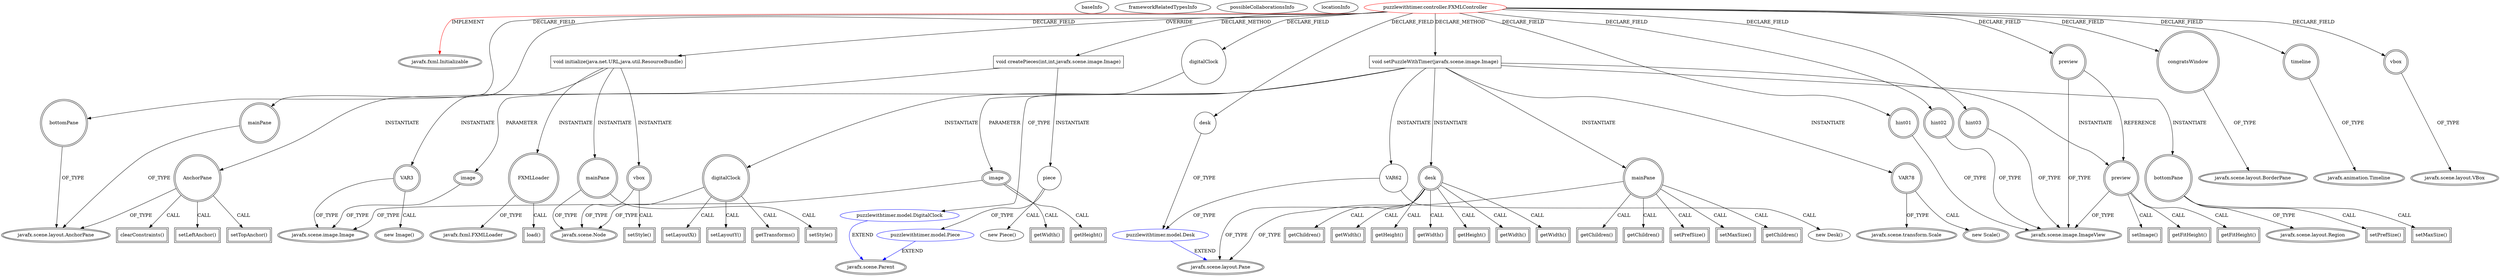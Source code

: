 digraph {
baseInfo[graphId=4893,category="extension_graph",isAnonymous=false,possibleRelation=true]
frameworkRelatedTypesInfo[0="javafx.fxml.Initializable"]
possibleCollaborationsInfo[0="4893~CLIENT_METHOD_DECLARATION-INSTANTIATION-~javafx.fxml.Initializable ~javafx.scene.Parent ~false~false",1="4893~FIELD_DECLARATION-~javafx.fxml.Initializable ~javafx.scene.Parent ~false~false",2="4893~CLIENT_METHOD_DECLARATION-INSTANTIATION-FIELD_DECLARATION-~javafx.fxml.Initializable ~javafx.scene.layout.Pane ~false~false"]
locationInfo[projectName="youseke-digitalclock",filePath="/youseke-digitalclock/digitalclock-master/src/puzzlewithtimer/controller/FXMLController.java",contextSignature="FXMLController",graphId="4893"]
0[label="puzzlewithtimer.controller.FXMLController",vertexType="ROOT_CLIENT_CLASS_DECLARATION",isFrameworkType=false,color=red]
1[label="javafx.fxml.Initializable",vertexType="FRAMEWORK_INTERFACE_TYPE",isFrameworkType=true,peripheries=2]
2[label="bottomPane",vertexType="FIELD_DECLARATION",isFrameworkType=true,peripheries=2,shape=circle]
3[label="javafx.scene.layout.AnchorPane",vertexType="FRAMEWORK_CLASS_TYPE",isFrameworkType=true,peripheries=2]
4[label="congratsWindow",vertexType="FIELD_DECLARATION",isFrameworkType=true,peripheries=2,shape=circle]
5[label="javafx.scene.layout.BorderPane",vertexType="FRAMEWORK_CLASS_TYPE",isFrameworkType=true,peripheries=2]
6[label="desk",vertexType="FIELD_DECLARATION",isFrameworkType=false,shape=circle]
7[label="puzzlewithtimer.model.Desk",vertexType="REFERENCE_CLIENT_CLASS_DECLARATION",isFrameworkType=false,color=blue]
8[label="javafx.scene.layout.Pane",vertexType="FRAMEWORK_CLASS_TYPE",isFrameworkType=true,peripheries=2]
9[label="digitalClock",vertexType="FIELD_DECLARATION",isFrameworkType=false,shape=circle]
10[label="puzzlewithtimer.model.DigitalClock",vertexType="REFERENCE_CLIENT_CLASS_DECLARATION",isFrameworkType=false,color=blue]
11[label="javafx.scene.Parent",vertexType="FRAMEWORK_CLASS_TYPE",isFrameworkType=true,peripheries=2]
12[label="hint01",vertexType="FIELD_DECLARATION",isFrameworkType=true,peripheries=2,shape=circle]
13[label="javafx.scene.image.ImageView",vertexType="FRAMEWORK_CLASS_TYPE",isFrameworkType=true,peripheries=2]
14[label="hint02",vertexType="FIELD_DECLARATION",isFrameworkType=true,peripheries=2,shape=circle]
16[label="hint03",vertexType="FIELD_DECLARATION",isFrameworkType=true,peripheries=2,shape=circle]
18[label="mainPane",vertexType="FIELD_DECLARATION",isFrameworkType=true,peripheries=2,shape=circle]
20[label="preview",vertexType="FIELD_DECLARATION",isFrameworkType=true,peripheries=2,shape=circle]
22[label="timeline",vertexType="FIELD_DECLARATION",isFrameworkType=true,peripheries=2,shape=circle]
23[label="javafx.animation.Timeline",vertexType="FRAMEWORK_CLASS_TYPE",isFrameworkType=true,peripheries=2]
24[label="vbox",vertexType="FIELD_DECLARATION",isFrameworkType=true,peripheries=2,shape=circle]
25[label="javafx.scene.layout.VBox",vertexType="FRAMEWORK_CLASS_TYPE",isFrameworkType=true,peripheries=2]
26[label="void initialize(java.net.URL,java.util.ResourceBundle)",vertexType="OVERRIDING_METHOD_DECLARATION",isFrameworkType=false,shape=box]
27[label="FXMLLoader",vertexType="VARIABLE_EXPRESION",isFrameworkType=true,peripheries=2,shape=circle]
29[label="javafx.fxml.FXMLLoader",vertexType="FRAMEWORK_CLASS_TYPE",isFrameworkType=true,peripheries=2]
28[label="load()",vertexType="INSIDE_CALL",isFrameworkType=true,peripheries=2,shape=box]
30[label="mainPane",vertexType="VARIABLE_EXPRESION",isFrameworkType=true,peripheries=2,shape=circle]
32[label="javafx.scene.Node",vertexType="FRAMEWORK_CLASS_TYPE",isFrameworkType=true,peripheries=2]
31[label="setStyle()",vertexType="INSIDE_CALL",isFrameworkType=true,peripheries=2,shape=box]
33[label="vbox",vertexType="VARIABLE_EXPRESION",isFrameworkType=true,peripheries=2,shape=circle]
34[label="setStyle()",vertexType="INSIDE_CALL",isFrameworkType=true,peripheries=2,shape=box]
37[label="VAR3",vertexType="VARIABLE_EXPRESION",isFrameworkType=true,peripheries=2,shape=circle]
38[label="javafx.scene.image.Image",vertexType="FRAMEWORK_CLASS_TYPE",isFrameworkType=true,peripheries=2]
36[label="new Image()",vertexType="CONSTRUCTOR_CALL",isFrameworkType=true,peripheries=2]
195[label="void createPieces(int,int,javafx.scene.image.Image)",vertexType="CLIENT_METHOD_DECLARATION",isFrameworkType=false,shape=box]
196[label="image",vertexType="PARAMETER_DECLARATION",isFrameworkType=true,peripheries=2]
199[label="piece",vertexType="VARIABLE_EXPRESION",isFrameworkType=false,shape=circle]
200[label="puzzlewithtimer.model.Piece",vertexType="REFERENCE_CLIENT_CLASS_DECLARATION",isFrameworkType=false,color=blue]
198[label="new Piece()",vertexType="CONSTRUCTOR_CALL",isFrameworkType=false]
202[label="void setPuzzleWithTimer(javafx.scene.image.Image)",vertexType="CLIENT_METHOD_DECLARATION",isFrameworkType=false,shape=box]
203[label="image",vertexType="PARAMETER_DECLARATION",isFrameworkType=true,peripheries=2]
206[label="getWidth()",vertexType="INSIDE_CALL",isFrameworkType=true,peripheries=2,shape=box]
208[label="getHeight()",vertexType="INSIDE_CALL",isFrameworkType=true,peripheries=2,shape=box]
210[label="VAR62",vertexType="VARIABLE_EXPRESION",isFrameworkType=false,shape=circle]
209[label="new Desk()",vertexType="CONSTRUCTOR_CALL",isFrameworkType=false]
212[label="desk",vertexType="VARIABLE_EXPRESION",isFrameworkType=true,peripheries=2,shape=circle]
213[label="getChildren()",vertexType="INSIDE_CALL",isFrameworkType=true,peripheries=2,shape=box]
215[label="mainPane",vertexType="VARIABLE_EXPRESION",isFrameworkType=true,peripheries=2,shape=circle]
216[label="getChildren()",vertexType="INSIDE_CALL",isFrameworkType=true,peripheries=2,shape=box]
219[label="getChildren()",vertexType="INSIDE_CALL",isFrameworkType=true,peripheries=2,shape=box]
220[label="AnchorPane",vertexType="VARIABLE_EXPRESION",isFrameworkType=true,peripheries=2,shape=circle]
221[label="clearConstraints()",vertexType="INSIDE_CALL",isFrameworkType=true,peripheries=2,shape=box]
224[label="setLeftAnchor()",vertexType="INSIDE_CALL",isFrameworkType=true,peripheries=2,shape=box]
226[label="setTopAnchor()",vertexType="INSIDE_CALL",isFrameworkType=true,peripheries=2,shape=box]
228[label="setPrefSize()",vertexType="INSIDE_CALL",isFrameworkType=true,peripheries=2,shape=box]
230[label="getWidth()",vertexType="INSIDE_CALL",isFrameworkType=true,peripheries=2,shape=box]
232[label="getHeight()",vertexType="INSIDE_CALL",isFrameworkType=true,peripheries=2,shape=box]
234[label="setMaxSize()",vertexType="INSIDE_CALL",isFrameworkType=true,peripheries=2,shape=box]
236[label="getWidth()",vertexType="INSIDE_CALL",isFrameworkType=true,peripheries=2,shape=box]
238[label="getHeight()",vertexType="INSIDE_CALL",isFrameworkType=true,peripheries=2,shape=box]
239[label="digitalClock",vertexType="VARIABLE_EXPRESION",isFrameworkType=true,peripheries=2,shape=circle]
240[label="setLayoutX()",vertexType="INSIDE_CALL",isFrameworkType=true,peripheries=2,shape=box]
243[label="setLayoutY()",vertexType="INSIDE_CALL",isFrameworkType=true,peripheries=2,shape=box]
245[label="getTransforms()",vertexType="INSIDE_CALL",isFrameworkType=true,peripheries=2,shape=box]
247[label="VAR78",vertexType="VARIABLE_EXPRESION",isFrameworkType=true,peripheries=2,shape=circle]
248[label="javafx.scene.transform.Scale",vertexType="FRAMEWORK_CLASS_TYPE",isFrameworkType=true,peripheries=2]
246[label="new Scale()",vertexType="CONSTRUCTOR_CALL",isFrameworkType=true,peripheries=2]
250[label="getChildren()",vertexType="INSIDE_CALL",isFrameworkType=true,peripheries=2,shape=box]
251[label="preview",vertexType="VARIABLE_EXPRESION",isFrameworkType=true,peripheries=2,shape=circle]
252[label="setImage()",vertexType="INSIDE_CALL",isFrameworkType=true,peripheries=2,shape=box]
254[label="bottomPane",vertexType="VARIABLE_EXPRESION",isFrameworkType=true,peripheries=2,shape=circle]
256[label="javafx.scene.layout.Region",vertexType="FRAMEWORK_CLASS_TYPE",isFrameworkType=true,peripheries=2]
255[label="setPrefSize()",vertexType="INSIDE_CALL",isFrameworkType=true,peripheries=2,shape=box]
258[label="getWidth()",vertexType="INSIDE_CALL",isFrameworkType=true,peripheries=2,shape=box]
260[label="getFitHeight()",vertexType="INSIDE_CALL",isFrameworkType=true,peripheries=2,shape=box]
262[label="setMaxSize()",vertexType="INSIDE_CALL",isFrameworkType=true,peripheries=2,shape=box]
264[label="getWidth()",vertexType="INSIDE_CALL",isFrameworkType=true,peripheries=2,shape=box]
266[label="getFitHeight()",vertexType="INSIDE_CALL",isFrameworkType=true,peripheries=2,shape=box]
0->1[label="IMPLEMENT",color=red]
0->2[label="DECLARE_FIELD"]
2->3[label="OF_TYPE"]
0->4[label="DECLARE_FIELD"]
4->5[label="OF_TYPE"]
0->6[label="DECLARE_FIELD"]
7->8[label="EXTEND",color=blue]
6->7[label="OF_TYPE"]
0->9[label="DECLARE_FIELD"]
10->11[label="EXTEND",color=blue]
9->10[label="OF_TYPE"]
0->12[label="DECLARE_FIELD"]
12->13[label="OF_TYPE"]
0->14[label="DECLARE_FIELD"]
14->13[label="OF_TYPE"]
0->16[label="DECLARE_FIELD"]
16->13[label="OF_TYPE"]
0->18[label="DECLARE_FIELD"]
18->3[label="OF_TYPE"]
0->20[label="DECLARE_FIELD"]
20->13[label="OF_TYPE"]
0->22[label="DECLARE_FIELD"]
22->23[label="OF_TYPE"]
0->24[label="DECLARE_FIELD"]
24->25[label="OF_TYPE"]
0->26[label="OVERRIDE"]
26->27[label="INSTANTIATE"]
27->29[label="OF_TYPE"]
27->28[label="CALL"]
26->30[label="INSTANTIATE"]
30->32[label="OF_TYPE"]
30->31[label="CALL"]
26->33[label="INSTANTIATE"]
33->32[label="OF_TYPE"]
33->34[label="CALL"]
26->37[label="INSTANTIATE"]
37->38[label="OF_TYPE"]
37->36[label="CALL"]
0->195[label="DECLARE_METHOD"]
196->38[label="OF_TYPE"]
195->196[label="PARAMETER"]
195->199[label="INSTANTIATE"]
200->11[label="EXTEND",color=blue]
199->200[label="OF_TYPE"]
199->198[label="CALL"]
0->202[label="DECLARE_METHOD"]
203->38[label="OF_TYPE"]
202->203[label="PARAMETER"]
203->206[label="CALL"]
203->208[label="CALL"]
202->210[label="INSTANTIATE"]
210->7[label="OF_TYPE"]
210->209[label="CALL"]
202->212[label="INSTANTIATE"]
212->8[label="OF_TYPE"]
212->213[label="CALL"]
202->215[label="INSTANTIATE"]
215->8[label="OF_TYPE"]
215->216[label="CALL"]
215->219[label="CALL"]
202->220[label="INSTANTIATE"]
220->3[label="OF_TYPE"]
220->221[label="CALL"]
220->224[label="CALL"]
220->226[label="CALL"]
215->228[label="CALL"]
212->230[label="CALL"]
212->232[label="CALL"]
215->234[label="CALL"]
212->236[label="CALL"]
212->238[label="CALL"]
202->239[label="INSTANTIATE"]
239->32[label="OF_TYPE"]
239->240[label="CALL"]
239->243[label="CALL"]
239->245[label="CALL"]
202->247[label="INSTANTIATE"]
247->248[label="OF_TYPE"]
247->246[label="CALL"]
215->250[label="CALL"]
202->251[label="INSTANTIATE"]
20->251[label="REFERENCE"]
251->13[label="OF_TYPE"]
251->252[label="CALL"]
202->254[label="INSTANTIATE"]
254->256[label="OF_TYPE"]
254->255[label="CALL"]
212->258[label="CALL"]
251->260[label="CALL"]
254->262[label="CALL"]
212->264[label="CALL"]
251->266[label="CALL"]
}
